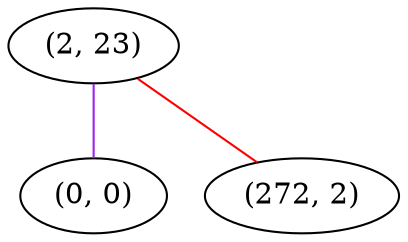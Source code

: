 graph "" {
"(2, 23)";
"(0, 0)";
"(272, 2)";
"(2, 23)" -- "(0, 0)"  [color=purple, key=0, weight=4];
"(2, 23)" -- "(272, 2)"  [color=red, key=0, weight=1];
}
